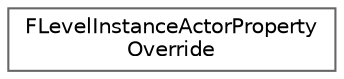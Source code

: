 digraph "Graphical Class Hierarchy"
{
 // INTERACTIVE_SVG=YES
 // LATEX_PDF_SIZE
  bgcolor="transparent";
  edge [fontname=Helvetica,fontsize=10,labelfontname=Helvetica,labelfontsize=10];
  node [fontname=Helvetica,fontsize=10,shape=box,height=0.2,width=0.4];
  rankdir="LR";
  Node0 [id="Node000000",label="FLevelInstanceActorProperty\lOverride",height=0.2,width=0.4,color="grey40", fillcolor="white", style="filled",URL="$d0/dca/structFLevelInstanceActorPropertyOverride.html",tooltip=" "];
}
